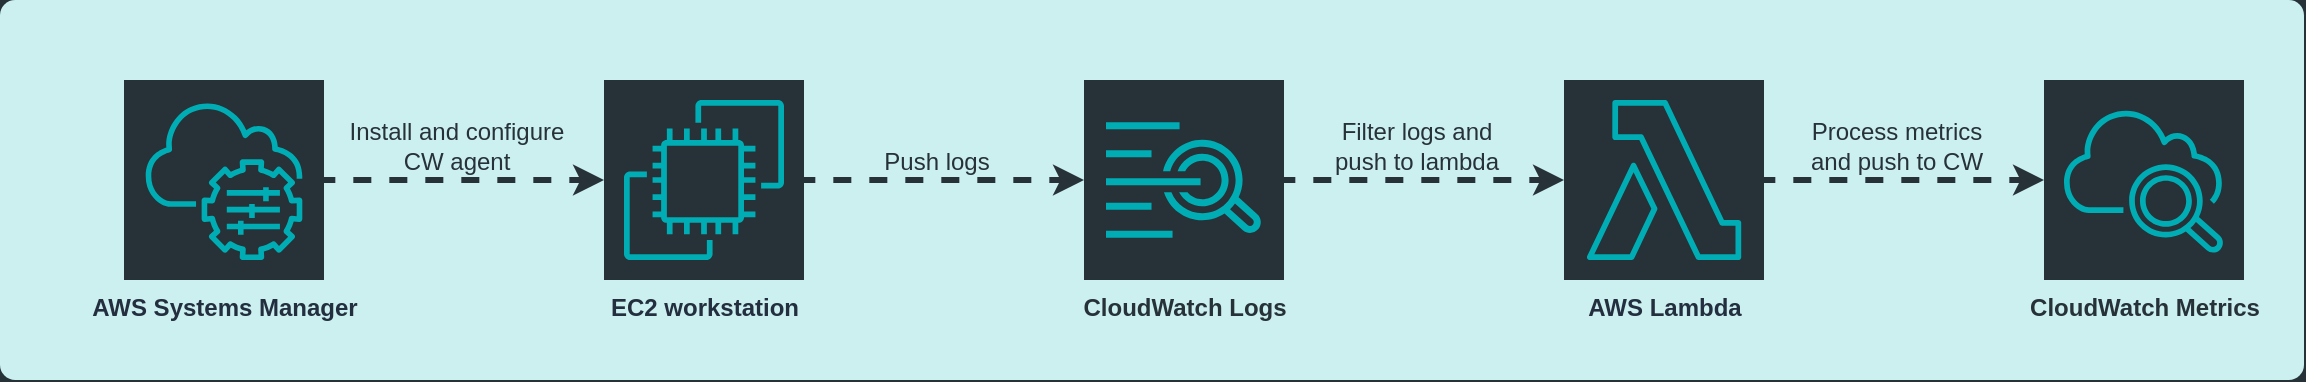<mxfile version="24.5.3" type="device">
  <diagram name="main" id="VfAYBPDxunqUFfgM3Roo">
    <mxGraphModel dx="2280" dy="825" grid="1" gridSize="10" guides="1" tooltips="1" connect="1" arrows="1" fold="1" page="1" pageScale="1" pageWidth="850" pageHeight="1100" background="#263238" math="0" shadow="0">
      <root>
        <mxCell id="0" />
        <mxCell id="1" parent="0" />
        <object label="" id="main">
          <mxCell style="rounded=1;whiteSpace=wrap;html=1;strokeColor=none;fillColor=#cceff0;arcSize=4;fontColor=#263238;" vertex="1" parent="1">
            <mxGeometry x="-522" y="630" width="1152" height="190" as="geometry" />
          </mxCell>
        </object>
        <UserObject label="&lt;b&gt;AWS Systems Manager&lt;/b&gt;" type="icon" id="4WxjT_tAExUXTBGxdPpf-14">
          <mxCell style="sketch=0;points=[[0,0,0],[0.25,0,0],[0.5,0,0],[0.75,0,0],[1,0,0],[0,1,0],[0.25,1,0],[0.5,1,0],[0.75,1,0],[1,1,0],[0,0.25,0],[0,0.5,0],[0,0.75,0],[1,0.25,0],[1,0.5,0],[1,0.75,0]];points=[[0,0,0],[0.25,0,0],[0.5,0,0],[0.75,0,0],[1,0,0],[0,1,0],[0.25,1,0],[0.5,1,0],[0.75,1,0],[1,1,0],[0,0.25,0],[0,0.5,0],[0,0.75,0],[1,0.25,0],[1,0.5,0],[1,0.75,0]];outlineConnect=0;fontColor=#232F3E;fillColor=#263238;strokeColor=#00adb5;dashed=0;verticalLabelPosition=bottom;verticalAlign=top;align=center;html=1;fontSize=12;fontStyle=0;aspect=fixed;shape=mxgraph.aws4.resourceIcon;resIcon=mxgraph.aws4.systems_manager;" vertex="1" parent="1">
            <mxGeometry x="-460" y="670" width="100" height="100" as="geometry" />
          </mxCell>
        </UserObject>
        <mxCell id="4WxjT_tAExUXTBGxdPpf-15" value="&lt;b&gt;EC2 workstation&lt;/b&gt;" style="sketch=0;points=[[0,0,0],[0.25,0,0],[0.5,0,0],[0.75,0,0],[1,0,0],[0,1,0],[0.25,1,0],[0.5,1,0],[0.75,1,0],[1,1,0],[0,0.25,0],[0,0.5,0],[0,0.75,0],[1,0.25,0],[1,0.5,0],[1,0.75,0]];outlineConnect=0;fontColor=#232F3E;fillColor=#263238;strokeColor=#00adb5;dashed=0;verticalLabelPosition=bottom;verticalAlign=top;align=center;html=1;fontSize=12;fontStyle=0;aspect=fixed;shape=mxgraph.aws4.resourceIcon;resIcon=mxgraph.aws4.ec2;" vertex="1" parent="1">
          <mxGeometry x="-220" y="670" width="100" height="100" as="geometry" />
        </mxCell>
        <mxCell id="4WxjT_tAExUXTBGxdPpf-18" value="&lt;b&gt;AWS Lambda&lt;/b&gt;" style="sketch=0;points=[[0,0,0],[0.25,0,0],[0.5,0,0],[0.75,0,0],[1,0,0],[0,1,0],[0.25,1,0],[0.5,1,0],[0.75,1,0],[1,1,0],[0,0.25,0],[0,0.5,0],[0,0.75,0],[1,0.25,0],[1,0.5,0],[1,0.75,0]];outlineConnect=0;fontColor=#232F3E;fillColor=#263238;strokeColor=#00adb5;dashed=0;verticalLabelPosition=bottom;verticalAlign=top;align=center;html=1;fontSize=12;fontStyle=0;aspect=fixed;shape=mxgraph.aws4.resourceIcon;resIcon=mxgraph.aws4.lambda;" vertex="1" parent="1">
          <mxGeometry x="260" y="670" width="100" height="100" as="geometry" />
        </mxCell>
        <mxCell id="4WxjT_tAExUXTBGxdPpf-19" value="&lt;b&gt;CloudWatch Metrics&lt;/b&gt;" style="sketch=0;points=[[0,0,0],[0.25,0,0],[0.5,0,0],[0.75,0,0],[1,0,0],[0,1,0],[0.25,1,0],[0.5,1,0],[0.75,1,0],[1,1,0],[0,0.25,0],[0,0.5,0],[0,0.75,0],[1,0.25,0],[1,0.5,0],[1,0.75,0]];points=[[0,0,0],[0.25,0,0],[0.5,0,0],[0.75,0,0],[1,0,0],[0,1,0],[0.25,1,0],[0.5,1,0],[0.75,1,0],[1,1,0],[0,0.25,0],[0,0.5,0],[0,0.75,0],[1,0.25,0],[1,0.5,0],[1,0.75,0]];outlineConnect=0;fontColor=#263238;fillColor=#263238;strokeColor=#00adb5;dashed=0;verticalLabelPosition=bottom;verticalAlign=top;align=center;html=1;fontSize=12;fontStyle=0;aspect=fixed;shape=mxgraph.aws4.resourceIcon;resIcon=mxgraph.aws4.cloudwatch_2;" vertex="1" parent="1">
          <mxGeometry x="500" y="670" width="100" height="100" as="geometry" />
        </mxCell>
        <mxCell id="4WxjT_tAExUXTBGxdPpf-21" value="Install and configure&lt;div&gt;CW agent&lt;/div&gt;" style="edgeStyle=orthogonalEdgeStyle;rounded=0;orthogonalLoop=1;jettySize=auto;html=1;dashed=1;flowAnimation=1;strokeWidth=3;flowAnimationDuration=1000;fixDash=0;anchorPointDirection=1;snapToPoint=0;flowAnimationDirection=normal;labelBackgroundColor=none;textShadow=0;fontSize=12;verticalAlign=bottom;fontColor=#263238;strokeColor=#263238;exitX=1;exitY=0.5;exitDx=0;exitDy=0;targetPerimeterSpacing=0;jumpStyle=none;jumpSize=6;endSize=6;shadow=0;entryX=0;entryY=0.5;entryDx=0;entryDy=0;entryPerimeter=0;exitPerimeter=0;" edge="1" parent="1" source="4WxjT_tAExUXTBGxdPpf-14" target="4WxjT_tAExUXTBGxdPpf-15">
          <mxGeometry x="-0.059" relative="1" as="geometry">
            <mxPoint x="-360" y="719.5" as="sourcePoint" />
            <mxPoint x="-290" y="720" as="targetPoint" />
            <mxPoint as="offset" />
          </mxGeometry>
        </mxCell>
        <mxCell id="4WxjT_tAExUXTBGxdPpf-22" value="" style="edgeLabel;html=1;align=center;verticalAlign=middle;resizable=0;points=[];dashed=0;sketch=0;strokeColor=#00adb5;fontFamily=Helvetica;fontSize=12;fontColor=#263238;fontStyle=0;labelBackgroundColor=none;fillColor=#263238;" vertex="1" connectable="0" parent="4WxjT_tAExUXTBGxdPpf-21">
          <mxGeometry x="-0.138" y="2" relative="1" as="geometry">
            <mxPoint as="offset" />
          </mxGeometry>
        </mxCell>
        <mxCell id="4WxjT_tAExUXTBGxdPpf-23" value="" style="edgeLabel;html=1;align=center;verticalAlign=middle;resizable=0;points=[];dashed=0;sketch=0;strokeColor=#00adb5;fontFamily=Helvetica;fontSize=12;fontColor=#263238;fontStyle=0;labelBackgroundColor=none;fillColor=#263238;" vertex="1" connectable="0" parent="4WxjT_tAExUXTBGxdPpf-21">
          <mxGeometry x="-0.037" relative="1" as="geometry">
            <mxPoint as="offset" />
          </mxGeometry>
        </mxCell>
        <mxCell id="4WxjT_tAExUXTBGxdPpf-24" value="" style="edgeLabel;html=1;align=center;verticalAlign=top;resizable=0;points=[];dashed=0;sketch=0;strokeColor=#00adb5;fontFamily=Helvetica;fontSize=12;fontColor=#263238;fontStyle=0;labelBackgroundColor=none;fillColor=#263238;" vertex="1" connectable="0" parent="4WxjT_tAExUXTBGxdPpf-21">
          <mxGeometry x="-0.189" relative="1" as="geometry">
            <mxPoint as="offset" />
          </mxGeometry>
        </mxCell>
        <mxCell id="4WxjT_tAExUXTBGxdPpf-25" value="Push logs" style="edgeStyle=orthogonalEdgeStyle;rounded=0;orthogonalLoop=1;jettySize=auto;html=1;dashed=1;flowAnimation=1;strokeWidth=3;flowAnimationDuration=1000;fixDash=0;anchorPointDirection=1;snapToPoint=0;flowAnimationDirection=normal;labelBackgroundColor=none;textShadow=0;fontSize=12;verticalAlign=bottom;fontColor=#263238;strokeColor=#263238;targetPerimeterSpacing=0;jumpStyle=none;jumpSize=6;endSize=6;shadow=0;entryX=0;entryY=0.5;entryDx=0;entryDy=0;exitX=1;exitY=0.5;exitDx=0;exitDy=0;exitPerimeter=0;" edge="1" parent="1" source="4WxjT_tAExUXTBGxdPpf-15" target="4WxjT_tAExUXTBGxdPpf-38">
          <mxGeometry x="-0.059" relative="1" as="geometry">
            <mxPoint x="-140" y="720" as="sourcePoint" />
            <mxPoint x="-67" y="720" as="targetPoint" />
            <mxPoint as="offset" />
          </mxGeometry>
        </mxCell>
        <mxCell id="4WxjT_tAExUXTBGxdPpf-26" value="" style="edgeLabel;html=1;align=center;verticalAlign=middle;resizable=0;points=[];dashed=0;sketch=0;strokeColor=#00adb5;fontFamily=Helvetica;fontSize=12;fontColor=#263238;fontStyle=0;labelBackgroundColor=none;fillColor=#263238;" vertex="1" connectable="0" parent="4WxjT_tAExUXTBGxdPpf-25">
          <mxGeometry x="-0.138" y="2" relative="1" as="geometry">
            <mxPoint as="offset" />
          </mxGeometry>
        </mxCell>
        <mxCell id="4WxjT_tAExUXTBGxdPpf-27" value="" style="edgeLabel;html=1;align=center;verticalAlign=middle;resizable=0;points=[];dashed=0;sketch=0;strokeColor=#00adb5;fontFamily=Helvetica;fontSize=12;fontColor=#263238;fontStyle=0;labelBackgroundColor=none;fillColor=#263238;" vertex="1" connectable="0" parent="4WxjT_tAExUXTBGxdPpf-25">
          <mxGeometry x="-0.037" relative="1" as="geometry">
            <mxPoint as="offset" />
          </mxGeometry>
        </mxCell>
        <mxCell id="4WxjT_tAExUXTBGxdPpf-28" value="" style="edgeLabel;html=1;align=center;verticalAlign=top;resizable=0;points=[];dashed=0;sketch=0;strokeColor=#00adb5;fontFamily=Helvetica;fontSize=12;fontColor=#263238;fontStyle=0;labelBackgroundColor=none;fillColor=#263238;" vertex="1" connectable="0" parent="4WxjT_tAExUXTBGxdPpf-25">
          <mxGeometry x="-0.189" relative="1" as="geometry">
            <mxPoint as="offset" />
          </mxGeometry>
        </mxCell>
        <mxCell id="4WxjT_tAExUXTBGxdPpf-29" value="Process metrics&lt;div&gt;and push to CW&lt;/div&gt;" style="edgeStyle=orthogonalEdgeStyle;rounded=0;orthogonalLoop=1;jettySize=auto;html=1;dashed=1;flowAnimation=1;strokeWidth=3;flowAnimationDuration=1000;fixDash=0;anchorPointDirection=1;snapToPoint=0;flowAnimationDirection=normal;labelBackgroundColor=none;textShadow=0;fontSize=12;verticalAlign=bottom;fontColor=#263238;strokeColor=#263238;targetPerimeterSpacing=0;jumpStyle=none;jumpSize=6;endSize=6;shadow=0;entryX=0;entryY=0.5;entryDx=0;entryDy=0;entryPerimeter=0;exitX=1;exitY=0.5;exitDx=0;exitDy=0;exitPerimeter=0;" edge="1" parent="1" source="4WxjT_tAExUXTBGxdPpf-18" target="4WxjT_tAExUXTBGxdPpf-19">
          <mxGeometry x="-0.059" relative="1" as="geometry">
            <mxPoint x="210" y="710" as="sourcePoint" />
            <mxPoint x="307" y="710" as="targetPoint" />
            <mxPoint as="offset" />
          </mxGeometry>
        </mxCell>
        <mxCell id="4WxjT_tAExUXTBGxdPpf-30" value="" style="edgeLabel;html=1;align=center;verticalAlign=middle;resizable=0;points=[];dashed=0;sketch=0;strokeColor=#00adb5;fontFamily=Helvetica;fontSize=12;fontColor=#263238;fontStyle=0;labelBackgroundColor=none;fillColor=#263238;" vertex="1" connectable="0" parent="4WxjT_tAExUXTBGxdPpf-29">
          <mxGeometry x="-0.138" y="2" relative="1" as="geometry">
            <mxPoint as="offset" />
          </mxGeometry>
        </mxCell>
        <mxCell id="4WxjT_tAExUXTBGxdPpf-31" value="" style="edgeLabel;html=1;align=center;verticalAlign=middle;resizable=0;points=[];dashed=0;sketch=0;strokeColor=#00adb5;fontFamily=Helvetica;fontSize=12;fontColor=#263238;fontStyle=0;labelBackgroundColor=none;fillColor=#263238;" vertex="1" connectable="0" parent="4WxjT_tAExUXTBGxdPpf-29">
          <mxGeometry x="-0.037" relative="1" as="geometry">
            <mxPoint as="offset" />
          </mxGeometry>
        </mxCell>
        <mxCell id="4WxjT_tAExUXTBGxdPpf-32" value="" style="edgeLabel;html=1;align=center;verticalAlign=top;resizable=0;points=[];dashed=0;sketch=0;strokeColor=#00adb5;fontFamily=Helvetica;fontSize=12;fontColor=#263238;fontStyle=0;labelBackgroundColor=none;fillColor=#263238;" vertex="1" connectable="0" parent="4WxjT_tAExUXTBGxdPpf-29">
          <mxGeometry x="-0.189" relative="1" as="geometry">
            <mxPoint as="offset" />
          </mxGeometry>
        </mxCell>
        <mxCell id="4WxjT_tAExUXTBGxdPpf-33" value="Filter logs and&lt;div&gt;push to lambda&lt;/div&gt;" style="edgeStyle=orthogonalEdgeStyle;rounded=0;orthogonalLoop=1;jettySize=auto;html=1;dashed=1;flowAnimation=1;strokeWidth=3;flowAnimationDuration=1000;fixDash=0;anchorPointDirection=1;snapToPoint=0;flowAnimationDirection=normal;labelBackgroundColor=none;textShadow=0;fontSize=12;verticalAlign=bottom;fontColor=#263238;strokeColor=#263238;targetPerimeterSpacing=0;jumpStyle=none;jumpSize=6;endSize=6;shadow=0;entryX=0;entryY=0.5;entryDx=0;entryDy=0;entryPerimeter=0;exitX=1;exitY=0.5;exitDx=0;exitDy=0;" edge="1" parent="1" source="4WxjT_tAExUXTBGxdPpf-38" target="4WxjT_tAExUXTBGxdPpf-18">
          <mxGeometry x="-0.059" relative="1" as="geometry">
            <mxPoint x="60" y="720" as="sourcePoint" />
            <mxPoint x="-47" y="740" as="targetPoint" />
            <mxPoint as="offset" />
          </mxGeometry>
        </mxCell>
        <mxCell id="4WxjT_tAExUXTBGxdPpf-34" value="" style="edgeLabel;html=1;align=center;verticalAlign=middle;resizable=0;points=[];dashed=0;sketch=0;strokeColor=#00adb5;fontFamily=Helvetica;fontSize=12;fontColor=#263238;fontStyle=0;labelBackgroundColor=none;fillColor=#263238;" vertex="1" connectable="0" parent="4WxjT_tAExUXTBGxdPpf-33">
          <mxGeometry x="-0.138" y="2" relative="1" as="geometry">
            <mxPoint as="offset" />
          </mxGeometry>
        </mxCell>
        <mxCell id="4WxjT_tAExUXTBGxdPpf-35" value="" style="edgeLabel;html=1;align=center;verticalAlign=middle;resizable=0;points=[];dashed=0;sketch=0;strokeColor=#00adb5;fontFamily=Helvetica;fontSize=12;fontColor=#263238;fontStyle=0;labelBackgroundColor=none;fillColor=#263238;" vertex="1" connectable="0" parent="4WxjT_tAExUXTBGxdPpf-33">
          <mxGeometry x="-0.037" relative="1" as="geometry">
            <mxPoint as="offset" />
          </mxGeometry>
        </mxCell>
        <mxCell id="4WxjT_tAExUXTBGxdPpf-36" value="" style="edgeLabel;html=1;align=center;verticalAlign=top;resizable=0;points=[];dashed=0;sketch=0;strokeColor=#00adb5;fontFamily=Helvetica;fontSize=12;fontColor=#263238;fontStyle=0;labelBackgroundColor=none;fillColor=#263238;" vertex="1" connectable="0" parent="4WxjT_tAExUXTBGxdPpf-33">
          <mxGeometry x="-0.189" relative="1" as="geometry">
            <mxPoint as="offset" />
          </mxGeometry>
        </mxCell>
        <mxCell id="4WxjT_tAExUXTBGxdPpf-40" value="" style="group" vertex="1" connectable="0" parent="1">
          <mxGeometry x="20" y="670" width="100" height="100" as="geometry" />
        </mxCell>
        <mxCell id="4WxjT_tAExUXTBGxdPpf-38" value="CloudWatch Logs" style="html=1;aspect=fixed;strokeColor=none;fillColor=#263238;labelPosition=center;verticalLabelPosition=bottom;align=center;verticalAlign=top;fontStyle=1;fontColor=#263238;" vertex="1" parent="4WxjT_tAExUXTBGxdPpf-40">
          <mxGeometry width="100" height="100" as="geometry" />
        </mxCell>
        <mxCell id="4WxjT_tAExUXTBGxdPpf-37" value="" style="sketch=0;outlineConnect=0;fontColor=#232F3E;gradientColor=none;fillColor=#00adb5;strokeColor=none;dashed=0;verticalLabelPosition=bottom;verticalAlign=top;align=center;html=1;fontSize=12;fontStyle=0;aspect=fixed;pointerEvents=1;shape=mxgraph.aws4.cloudwatch_logs;" vertex="1" parent="4WxjT_tAExUXTBGxdPpf-40">
          <mxGeometry x="11" y="21" width="78" height="58" as="geometry" />
        </mxCell>
      </root>
    </mxGraphModel>
  </diagram>
</mxfile>
